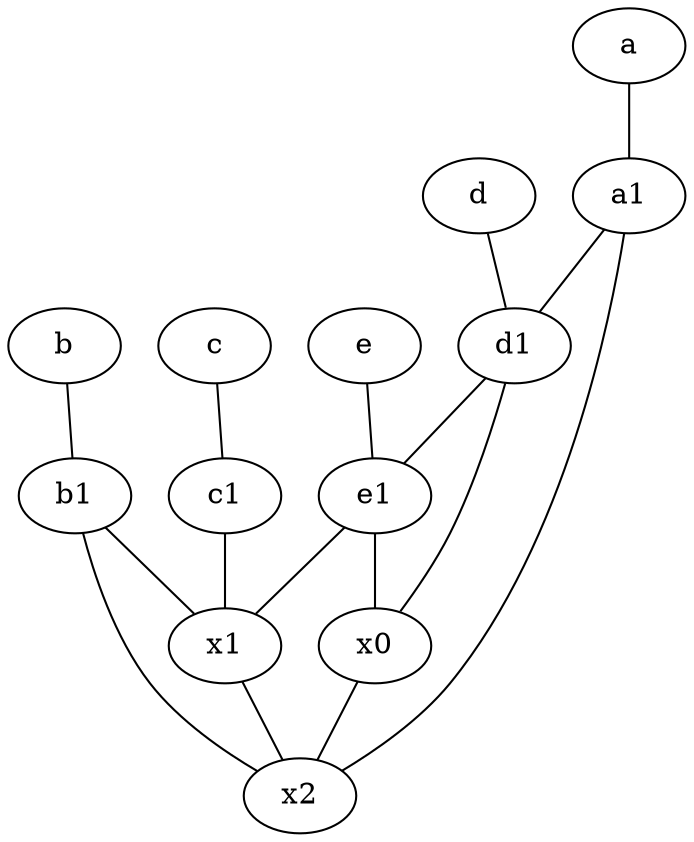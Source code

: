 graph {
	node [labelfontsize=50]
	c [labelfontsize=50 pos="4.5,2!"]
	b1 [labelfontsize=50 pos="9,4!"]
	d1 [labelfontsize=50 pos="3,5!"]
	c1 [labelfontsize=50 pos="4.5,3!"]
	d [labelfontsize=50 pos="2,5!"]
	a1 [labelfontsize=50 pos="8,3!"]
	x0 [labelfontsize=50]
	a [labelfontsize=50 pos="8,2!"]
	b [labelfontsize=50 pos="10,4!"]
	e [labelfontsize=50 pos="7,9!"]
	x2 [labelfontsize=50]
	x1 [labelfontsize=50]
	e1 [labelfontsize=50 pos="7,7!"]
	b1 -- x1
	d1 -- e1
	x1 -- x2
	d -- d1
	c1 -- x1
	a1 -- d1
	e1 -- x0
	x0 -- x2
	c -- c1
	d1 -- x0
	b -- b1
	e -- e1
	b1 -- x2
	a1 -- x2
	a -- a1
	e1 -- x1
}
